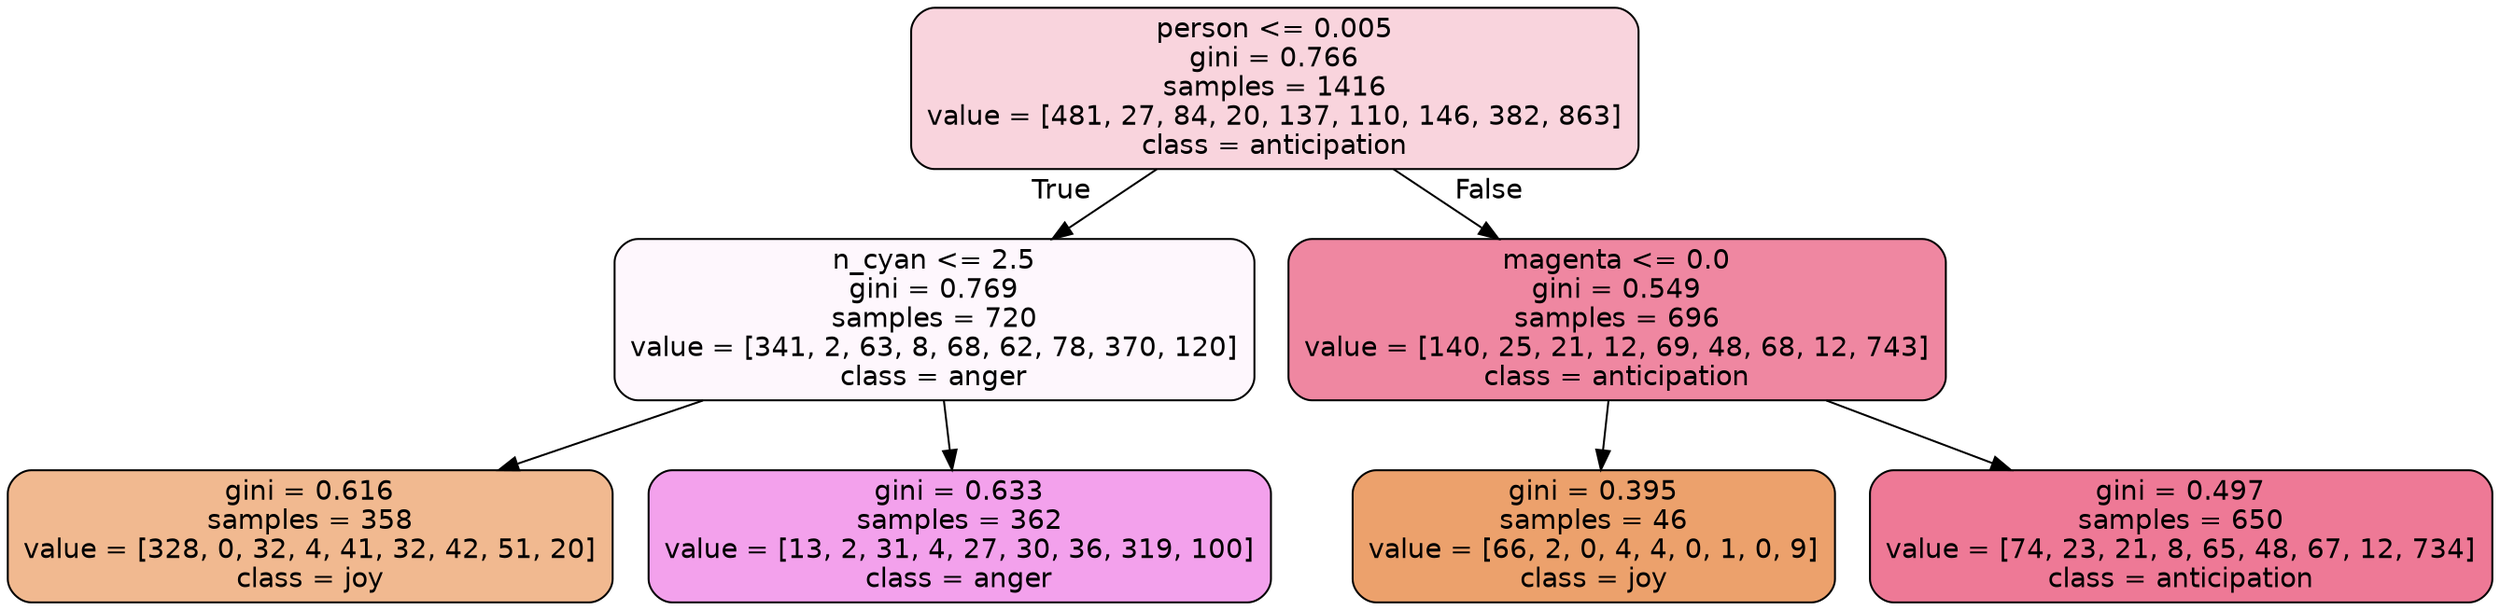digraph Tree {
node [shape=box, style="filled, rounded", color="black", fontname=helvetica] ;
edge [fontname=helvetica] ;
0 [label="person <= 0.005\ngini = 0.766\nsamples = 1416\nvalue = [481, 27, 84, 20, 137, 110, 146, 382, 863]\nclass = anticipation", fillcolor="#e5396437"] ;
1 [label="n_cyan <= 2.5\ngini = 0.769\nsamples = 720\nvalue = [341, 2, 63, 8, 68, 62, 78, 370, 120]\nclass = anger", fillcolor="#e539d70a"] ;
0 -> 1 [labeldistance=2.5, labelangle=45, headlabel="True"] ;
2 [label="gini = 0.616\nsamples = 358\nvalue = [328, 0, 32, 4, 41, 32, 42, 51, 20]\nclass = joy", fillcolor="#e581398e"] ;
1 -> 2 ;
3 [label="gini = 0.633\nsamples = 362\nvalue = [13, 2, 31, 4, 27, 30, 36, 319, 100]\nclass = anger", fillcolor="#e539d779"] ;
1 -> 3 ;
4 [label="magenta <= 0.0\ngini = 0.549\nsamples = 696\nvalue = [140, 25, 21, 12, 69, 48, 68, 12, 743]\nclass = anticipation", fillcolor="#e539649a"] ;
0 -> 4 [labeldistance=2.5, labelangle=-45, headlabel="False"] ;
5 [label="gini = 0.395\nsamples = 46\nvalue = [66, 2, 0, 4, 4, 0, 1, 0, 9]\nclass = joy", fillcolor="#e58139bd"] ;
4 -> 5 ;
6 [label="gini = 0.497\nsamples = 650\nvalue = [74, 23, 21, 8, 65, 48, 67, 12, 734]\nclass = anticipation", fillcolor="#e53964ac"] ;
4 -> 6 ;
}